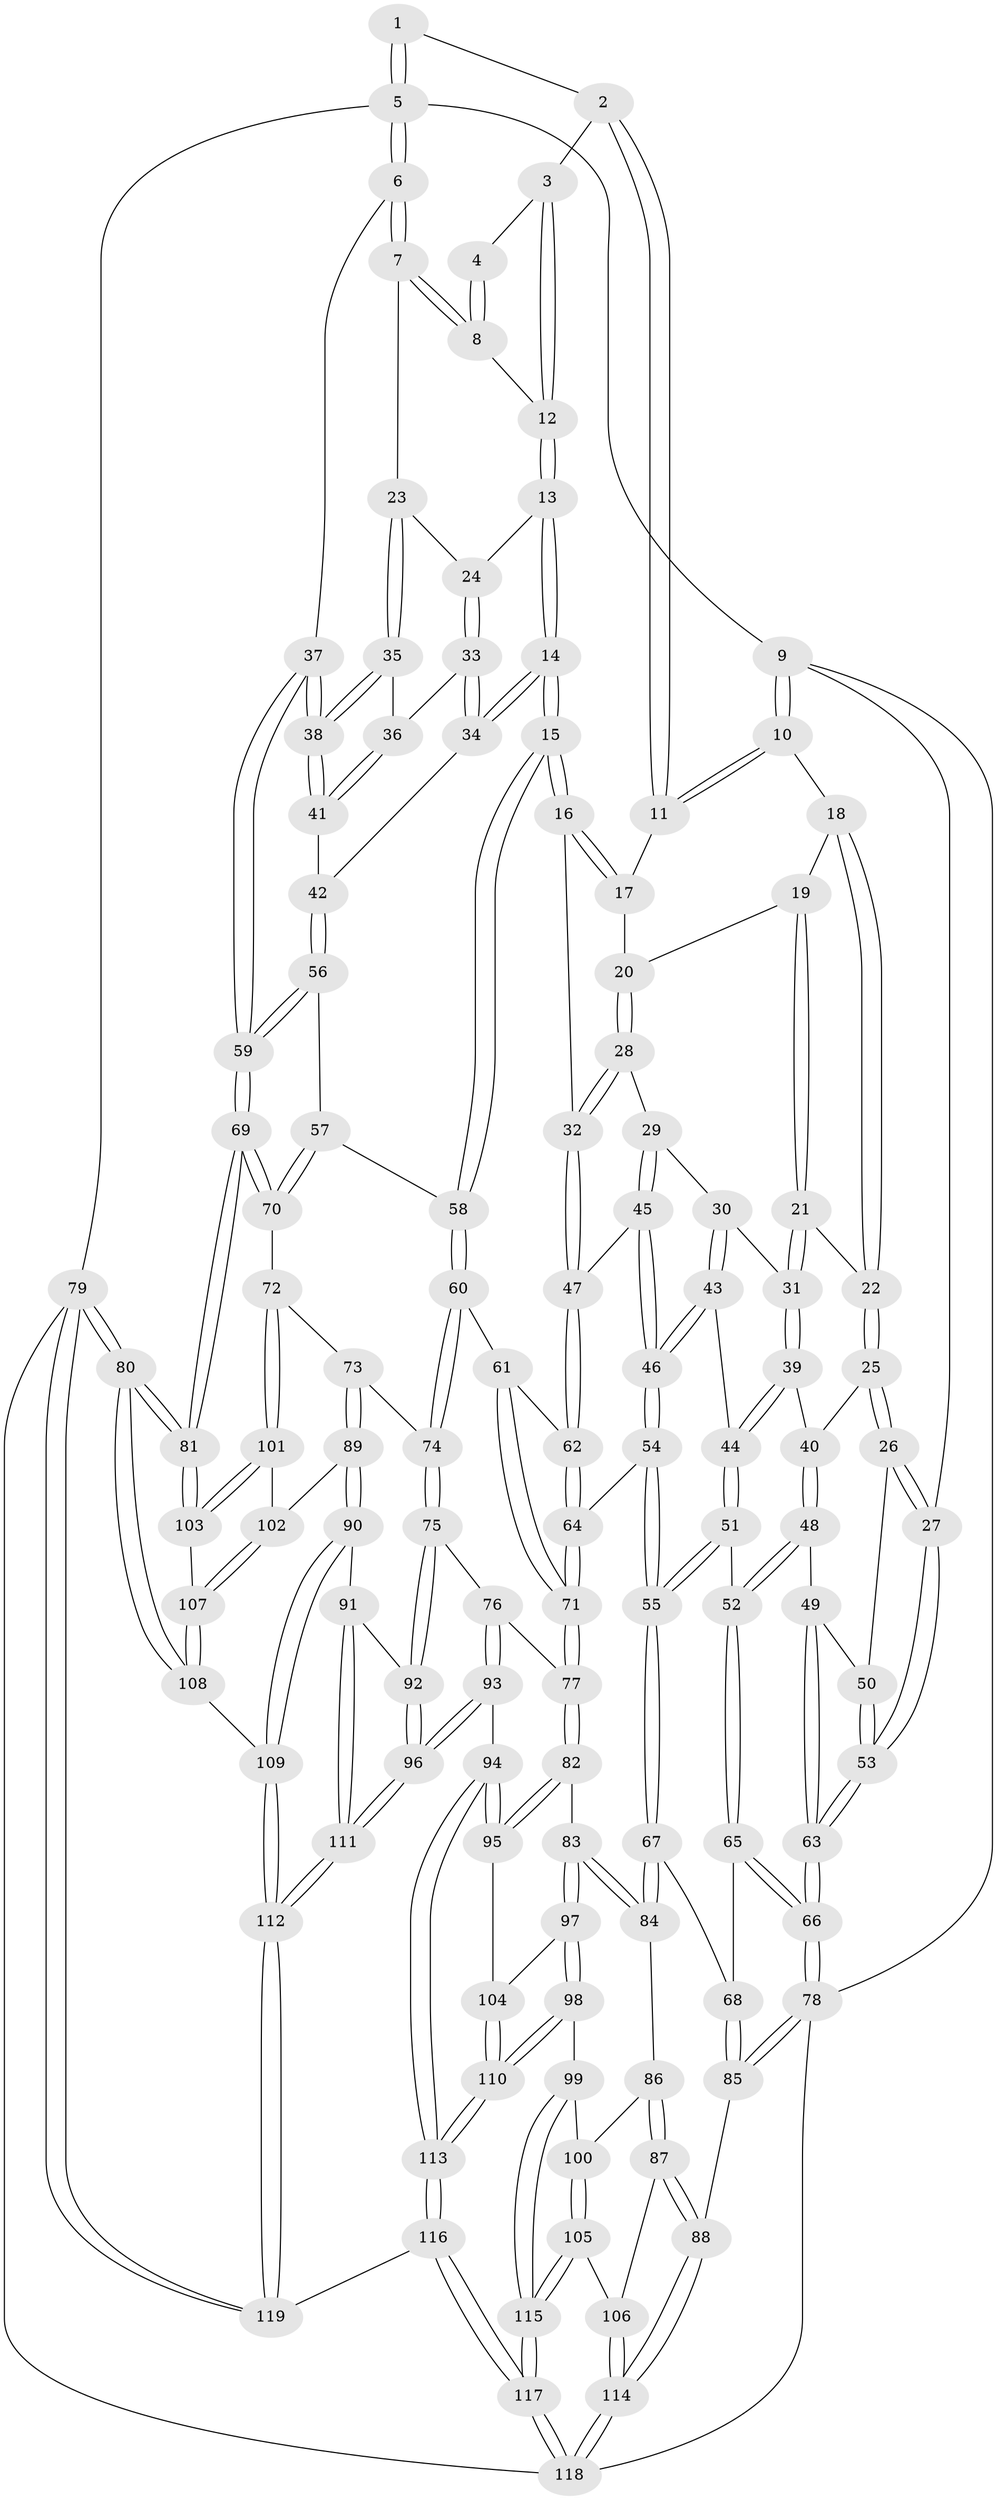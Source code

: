 // coarse degree distribution, {9: 0.02127659574468085, 4: 0.5106382978723404, 5: 0.3617021276595745, 3: 0.0425531914893617, 6: 0.0425531914893617, 8: 0.02127659574468085}
// Generated by graph-tools (version 1.1) at 2025/21/03/04/25 18:21:34]
// undirected, 119 vertices, 294 edges
graph export_dot {
graph [start="1"]
  node [color=gray90,style=filled];
  1 [pos="+0.9997225848057789+0"];
  2 [pos="+0.6917589538577563+0"];
  3 [pos="+0.7272414801467163+0"];
  4 [pos="+0.9484677697212117+0.03623559354080703"];
  5 [pos="+1+0"];
  6 [pos="+1+0.11405332964320915"];
  7 [pos="+0.9680247057504583+0.1240465075868859"];
  8 [pos="+0.9535799225075022+0.11361486361957257"];
  9 [pos="+0+0"];
  10 [pos="+0+0"];
  11 [pos="+0.599582780715559+0"];
  12 [pos="+0.808210396716504+0.07194115161984685"];
  13 [pos="+0.7786597591982408+0.15281724889021492"];
  14 [pos="+0.7003668609054085+0.2577134182168819"];
  15 [pos="+0.6958293188627366+0.2603420327918638"];
  16 [pos="+0.6901573194280758+0.2597481117159156"];
  17 [pos="+0.5561109894765833+0"];
  18 [pos="+0.12861996295346595+0"];
  19 [pos="+0.3895861522179762+0.10639098729809286"];
  20 [pos="+0.4573431383654466+0.11804769432095806"];
  21 [pos="+0.2665624044737397+0.1942583375786288"];
  22 [pos="+0.20807813611978984+0.13813992454736249"];
  23 [pos="+0.9239674442447573+0.209908963128953"];
  24 [pos="+0.8764645512769257+0.20627037745955948"];
  25 [pos="+0.13126906807782115+0.25365581969366674"];
  26 [pos="+0.09042365140010274+0.27131204953061056"];
  27 [pos="+0+0"];
  28 [pos="+0.457496210291262+0.15923639782318572"];
  29 [pos="+0.4196892127018061+0.24324454663887726"];
  30 [pos="+0.36081513410409477+0.257150598581968"];
  31 [pos="+0.28364480349167803+0.23665294157415756"];
  32 [pos="+0.6407562767442718+0.2814473412163022"];
  33 [pos="+0.8251225368616399+0.2555417351074584"];
  34 [pos="+0.765344541787376+0.2664645014928529"];
  35 [pos="+0.9252842539064308+0.23629948886875693"];
  36 [pos="+0.9036435265861995+0.26949226095310436"];
  37 [pos="+1+0.3722778763346865"];
  38 [pos="+1+0.3202533067101173"];
  39 [pos="+0.26502563419344377+0.26377266008440353"];
  40 [pos="+0.23064809156557142+0.2919827378108004"];
  41 [pos="+0.8969155485441287+0.3321799505128165"];
  42 [pos="+0.8926343824290616+0.3375376883332118"];
  43 [pos="+0.34700848390361116+0.34393702451135805"];
  44 [pos="+0.3014590208834682+0.34832578565583"];
  45 [pos="+0.4739047952759091+0.3281790513720276"];
  46 [pos="+0.41539491200534173+0.46364060039824734"];
  47 [pos="+0.6068429841150738+0.31424254857736855"];
  48 [pos="+0.19371345134050696+0.41536037912462287"];
  49 [pos="+0.10238831732763741+0.34114820004496965"];
  50 [pos="+0.09459177648590163+0.3065903741221418"];
  51 [pos="+0.22642661644519863+0.4391873975510362"];
  52 [pos="+0.19750748254004935+0.4249455554047952"];
  53 [pos="+0+0.40985243352449896"];
  54 [pos="+0.40980059236924316+0.5184051592942727"];
  55 [pos="+0.34616759729243624+0.5417113169492027"];
  56 [pos="+0.8680717925912467+0.4455485558477356"];
  57 [pos="+0.8624855080780061+0.4498444414482776"];
  58 [pos="+0.7842294478373162+0.4513916933847255"];
  59 [pos="+1+0.4139334741585054"];
  60 [pos="+0.7380031985817223+0.4996004033314451"];
  61 [pos="+0.652833498151832+0.4919151850922292"];
  62 [pos="+0.6050098983094467+0.332644273997304"];
  63 [pos="+0+0.5282369255724517"];
  64 [pos="+0.4916564743054748+0.5453015032885546"];
  65 [pos="+0.09989529344534599+0.4975772263927802"];
  66 [pos="+0+0.5335105068328798"];
  67 [pos="+0.29469650792074004+0.6302136417079498"];
  68 [pos="+0.19169060583504924+0.6421377616764617"];
  69 [pos="+1+0.6960042584372227"];
  70 [pos="+0.9520571666562789+0.6717641654120794"];
  71 [pos="+0.4994732640728037+0.5501894526961443"];
  72 [pos="+0.9114459535538301+0.6881990458866588"];
  73 [pos="+0.7860163875344739+0.6772074879420714"];
  74 [pos="+0.7462758351941198+0.6594150465642902"];
  75 [pos="+0.6469236027413073+0.6992564289955364"];
  76 [pos="+0.5902390222038103+0.6940302091898406"];
  77 [pos="+0.5683828165466495+0.6837229980808427"];
  78 [pos="+0+0.7289909024842514"];
  79 [pos="+1+1"];
  80 [pos="+1+1"];
  81 [pos="+1+1"];
  82 [pos="+0.48915661627012674+0.749690917624134"];
  83 [pos="+0.46521925172601514+0.7604695384438969"];
  84 [pos="+0.31392123311414444+0.7091344313503428"];
  85 [pos="+0+0.7626353605764378"];
  86 [pos="+0.3126467166909902+0.7140485552539289"];
  87 [pos="+0.16769703276090128+0.824854659820793"];
  88 [pos="+0.04534716321937034+0.8116487171418182"];
  89 [pos="+0.7697325150930627+0.824069223939955"];
  90 [pos="+0.7391856871828126+0.8435767945119464"];
  91 [pos="+0.7286494070613901+0.8477435344811372"];
  92 [pos="+0.6682825833855436+0.7626887903651758"];
  93 [pos="+0.5802107833172856+0.8820987784785059"];
  94 [pos="+0.5728735683627709+0.8834706150298232"];
  95 [pos="+0.5348857178132387+0.8677100658087789"];
  96 [pos="+0.6241482974281453+0.9022664348988665"];
  97 [pos="+0.4482148607954161+0.8104657822480673"];
  98 [pos="+0.4014321932141293+0.8606257340030639"];
  99 [pos="+0.3984252773492009+0.8596006861820531"];
  100 [pos="+0.3204210317346773+0.7769856475030935"];
  101 [pos="+0.8823273038909674+0.7884350748534078"];
  102 [pos="+0.8339639127724622+0.8418971666867742"];
  103 [pos="+0.9261590207359649+0.8726043270493858"];
  104 [pos="+0.5016813720601636+0.869215719271299"];
  105 [pos="+0.2704966047978043+0.8864227278421668"];
  106 [pos="+0.21824734142044833+0.8630530832324532"];
  107 [pos="+0.844896304576299+0.9165046535679002"];
  108 [pos="+0.8412622967945911+0.9269864657447507"];
  109 [pos="+0.8393817531281516+0.9280941893042172"];
  110 [pos="+0.429826598933188+0.9256940443050058"];
  111 [pos="+0.6777462254526391+0.9456159591344494"];
  112 [pos="+0.7074722342970384+1"];
  113 [pos="+0.4304287044120013+1"];
  114 [pos="+0.13807597364241522+1"];
  115 [pos="+0.2814758042448512+0.9083361167092673"];
  116 [pos="+0.3881717013797092+1"];
  117 [pos="+0.30912094944350577+1"];
  118 [pos="+0.22440058521306183+1"];
  119 [pos="+0.6809025496184322+1"];
  1 -- 2;
  1 -- 5;
  1 -- 5;
  2 -- 3;
  2 -- 11;
  2 -- 11;
  3 -- 4;
  3 -- 12;
  3 -- 12;
  4 -- 8;
  4 -- 8;
  5 -- 6;
  5 -- 6;
  5 -- 9;
  5 -- 79;
  6 -- 7;
  6 -- 7;
  6 -- 37;
  7 -- 8;
  7 -- 8;
  7 -- 23;
  8 -- 12;
  9 -- 10;
  9 -- 10;
  9 -- 27;
  9 -- 78;
  10 -- 11;
  10 -- 11;
  10 -- 18;
  11 -- 17;
  12 -- 13;
  12 -- 13;
  13 -- 14;
  13 -- 14;
  13 -- 24;
  14 -- 15;
  14 -- 15;
  14 -- 34;
  14 -- 34;
  15 -- 16;
  15 -- 16;
  15 -- 58;
  15 -- 58;
  16 -- 17;
  16 -- 17;
  16 -- 32;
  17 -- 20;
  18 -- 19;
  18 -- 22;
  18 -- 22;
  19 -- 20;
  19 -- 21;
  19 -- 21;
  20 -- 28;
  20 -- 28;
  21 -- 22;
  21 -- 31;
  21 -- 31;
  22 -- 25;
  22 -- 25;
  23 -- 24;
  23 -- 35;
  23 -- 35;
  24 -- 33;
  24 -- 33;
  25 -- 26;
  25 -- 26;
  25 -- 40;
  26 -- 27;
  26 -- 27;
  26 -- 50;
  27 -- 53;
  27 -- 53;
  28 -- 29;
  28 -- 32;
  28 -- 32;
  29 -- 30;
  29 -- 45;
  29 -- 45;
  30 -- 31;
  30 -- 43;
  30 -- 43;
  31 -- 39;
  31 -- 39;
  32 -- 47;
  32 -- 47;
  33 -- 34;
  33 -- 34;
  33 -- 36;
  34 -- 42;
  35 -- 36;
  35 -- 38;
  35 -- 38;
  36 -- 41;
  36 -- 41;
  37 -- 38;
  37 -- 38;
  37 -- 59;
  37 -- 59;
  38 -- 41;
  38 -- 41;
  39 -- 40;
  39 -- 44;
  39 -- 44;
  40 -- 48;
  40 -- 48;
  41 -- 42;
  42 -- 56;
  42 -- 56;
  43 -- 44;
  43 -- 46;
  43 -- 46;
  44 -- 51;
  44 -- 51;
  45 -- 46;
  45 -- 46;
  45 -- 47;
  46 -- 54;
  46 -- 54;
  47 -- 62;
  47 -- 62;
  48 -- 49;
  48 -- 52;
  48 -- 52;
  49 -- 50;
  49 -- 63;
  49 -- 63;
  50 -- 53;
  50 -- 53;
  51 -- 52;
  51 -- 55;
  51 -- 55;
  52 -- 65;
  52 -- 65;
  53 -- 63;
  53 -- 63;
  54 -- 55;
  54 -- 55;
  54 -- 64;
  55 -- 67;
  55 -- 67;
  56 -- 57;
  56 -- 59;
  56 -- 59;
  57 -- 58;
  57 -- 70;
  57 -- 70;
  58 -- 60;
  58 -- 60;
  59 -- 69;
  59 -- 69;
  60 -- 61;
  60 -- 74;
  60 -- 74;
  61 -- 62;
  61 -- 71;
  61 -- 71;
  62 -- 64;
  62 -- 64;
  63 -- 66;
  63 -- 66;
  64 -- 71;
  64 -- 71;
  65 -- 66;
  65 -- 66;
  65 -- 68;
  66 -- 78;
  66 -- 78;
  67 -- 68;
  67 -- 84;
  67 -- 84;
  68 -- 85;
  68 -- 85;
  69 -- 70;
  69 -- 70;
  69 -- 81;
  69 -- 81;
  70 -- 72;
  71 -- 77;
  71 -- 77;
  72 -- 73;
  72 -- 101;
  72 -- 101;
  73 -- 74;
  73 -- 89;
  73 -- 89;
  74 -- 75;
  74 -- 75;
  75 -- 76;
  75 -- 92;
  75 -- 92;
  76 -- 77;
  76 -- 93;
  76 -- 93;
  77 -- 82;
  77 -- 82;
  78 -- 85;
  78 -- 85;
  78 -- 118;
  79 -- 80;
  79 -- 80;
  79 -- 119;
  79 -- 119;
  79 -- 118;
  80 -- 81;
  80 -- 81;
  80 -- 108;
  80 -- 108;
  81 -- 103;
  81 -- 103;
  82 -- 83;
  82 -- 95;
  82 -- 95;
  83 -- 84;
  83 -- 84;
  83 -- 97;
  83 -- 97;
  84 -- 86;
  85 -- 88;
  86 -- 87;
  86 -- 87;
  86 -- 100;
  87 -- 88;
  87 -- 88;
  87 -- 106;
  88 -- 114;
  88 -- 114;
  89 -- 90;
  89 -- 90;
  89 -- 102;
  90 -- 91;
  90 -- 109;
  90 -- 109;
  91 -- 92;
  91 -- 111;
  91 -- 111;
  92 -- 96;
  92 -- 96;
  93 -- 94;
  93 -- 96;
  93 -- 96;
  94 -- 95;
  94 -- 95;
  94 -- 113;
  94 -- 113;
  95 -- 104;
  96 -- 111;
  96 -- 111;
  97 -- 98;
  97 -- 98;
  97 -- 104;
  98 -- 99;
  98 -- 110;
  98 -- 110;
  99 -- 100;
  99 -- 115;
  99 -- 115;
  100 -- 105;
  100 -- 105;
  101 -- 102;
  101 -- 103;
  101 -- 103;
  102 -- 107;
  102 -- 107;
  103 -- 107;
  104 -- 110;
  104 -- 110;
  105 -- 106;
  105 -- 115;
  105 -- 115;
  106 -- 114;
  106 -- 114;
  107 -- 108;
  107 -- 108;
  108 -- 109;
  109 -- 112;
  109 -- 112;
  110 -- 113;
  110 -- 113;
  111 -- 112;
  111 -- 112;
  112 -- 119;
  112 -- 119;
  113 -- 116;
  113 -- 116;
  114 -- 118;
  114 -- 118;
  115 -- 117;
  115 -- 117;
  116 -- 117;
  116 -- 117;
  116 -- 119;
  117 -- 118;
  117 -- 118;
}
